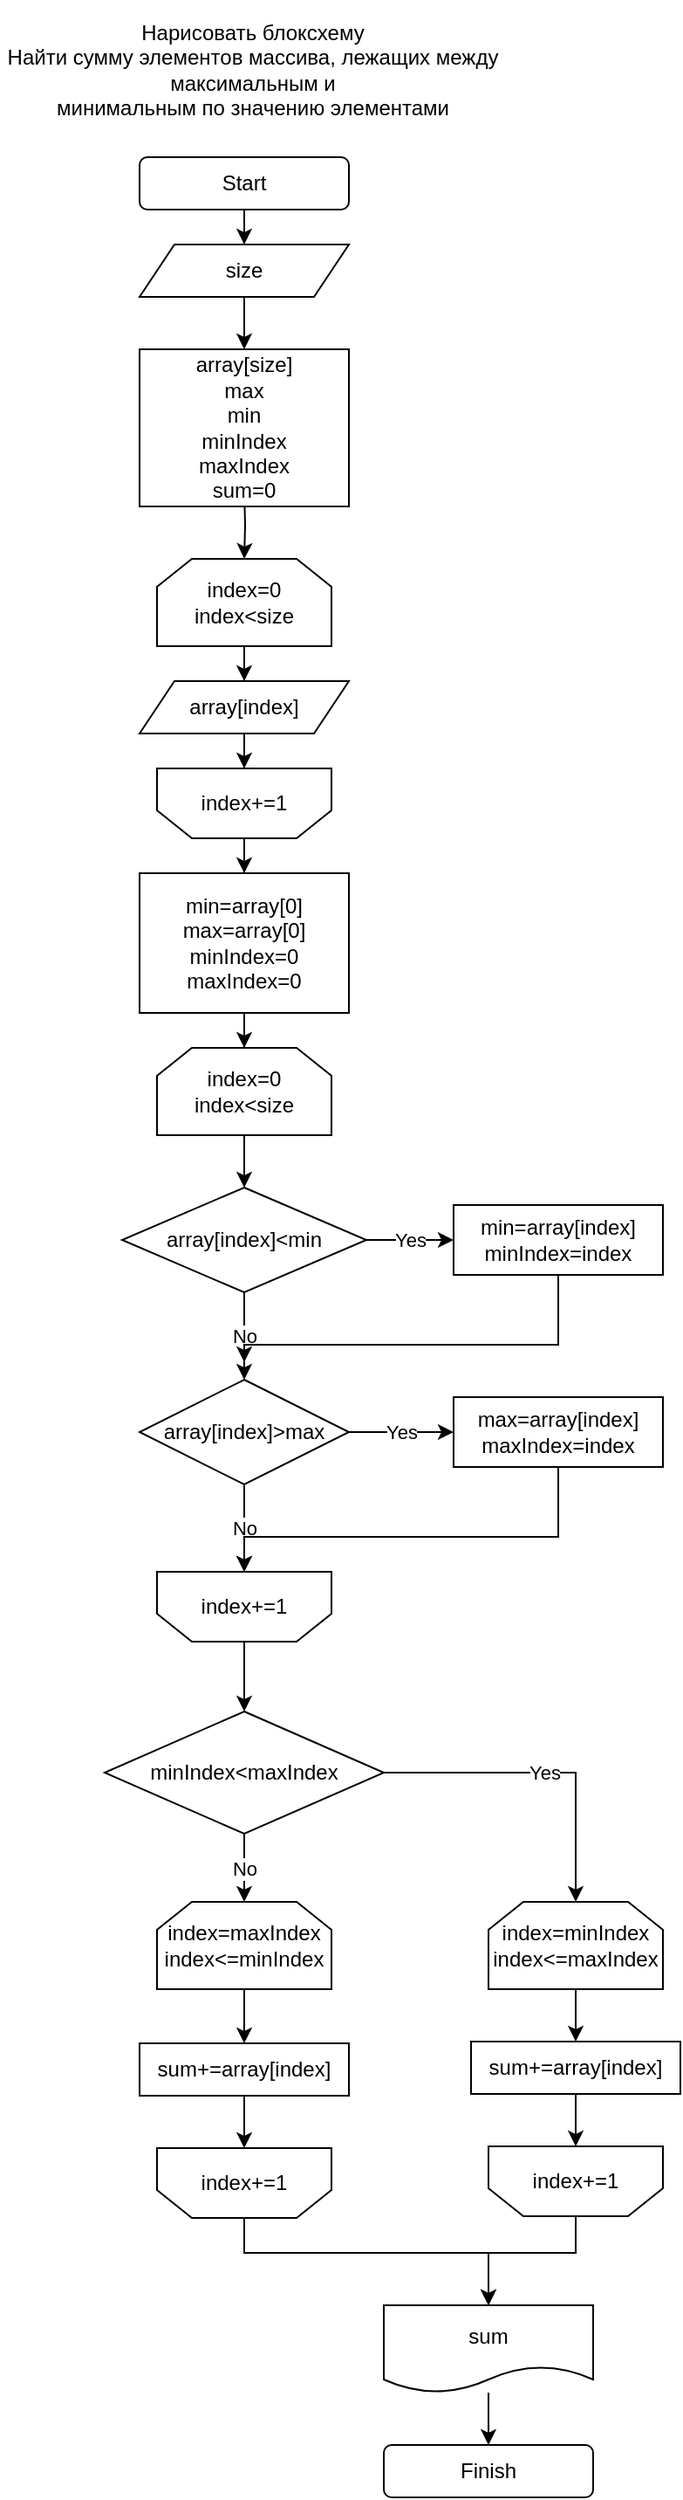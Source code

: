 <mxfile version="20.3.2" type="device"><diagram id="FDb__RqqcxNk7yogXzk5" name="Page-1"><mxGraphModel dx="868" dy="477" grid="1" gridSize="10" guides="1" tooltips="1" connect="1" arrows="1" fold="1" page="1" pageScale="1" pageWidth="827" pageHeight="1169" math="0" shadow="0"><root><mxCell id="0"/><mxCell id="1" parent="0"/><mxCell id="6dD2VyrL1HVNfs6uuOlS-1" value="Нарисовать блоксхему&lt;br&gt;Найти сумму элементов массива, лежащих между максимальным и&lt;br&gt;минимальным по значению элементами&lt;br&gt;" style="text;html=1;strokeColor=none;fillColor=none;align=center;verticalAlign=middle;whiteSpace=wrap;rounded=0;" parent="1" vertex="1"><mxGeometry x="110" y="30" width="290" height="80" as="geometry"/></mxCell><mxCell id="J-Gjp1KfWgFkDrKq0181-1" style="edgeStyle=orthogonalEdgeStyle;rounded=0;orthogonalLoop=1;jettySize=auto;html=1;exitX=0.5;exitY=1;exitDx=0;exitDy=0;" parent="1" source="J-Gjp1KfWgFkDrKq0181-2" target="J-Gjp1KfWgFkDrKq0181-4" edge="1"><mxGeometry relative="1" as="geometry"/></mxCell><mxCell id="J-Gjp1KfWgFkDrKq0181-2" value="Start" style="rounded=1;whiteSpace=wrap;html=1;" parent="1" vertex="1"><mxGeometry x="190" y="120" width="120" height="30" as="geometry"/></mxCell><mxCell id="J-Gjp1KfWgFkDrKq0181-3" value="" style="edgeStyle=orthogonalEdgeStyle;rounded=0;orthogonalLoop=1;jettySize=auto;html=1;" parent="1" source="J-Gjp1KfWgFkDrKq0181-4" target="J-Gjp1KfWgFkDrKq0181-6" edge="1"><mxGeometry relative="1" as="geometry"/></mxCell><mxCell id="J-Gjp1KfWgFkDrKq0181-4" value="size" style="shape=parallelogram;perimeter=parallelogramPerimeter;whiteSpace=wrap;html=1;fixedSize=1;" parent="1" vertex="1"><mxGeometry x="190" y="170" width="120" height="30" as="geometry"/></mxCell><mxCell id="J-Gjp1KfWgFkDrKq0181-5" style="edgeStyle=orthogonalEdgeStyle;rounded=0;orthogonalLoop=1;jettySize=auto;html=1;entryX=0.5;entryY=0;entryDx=0;entryDy=0;" parent="1" target="J-Gjp1KfWgFkDrKq0181-8" edge="1"><mxGeometry relative="1" as="geometry"><mxPoint x="250" y="310" as="sourcePoint"/></mxGeometry></mxCell><mxCell id="J-Gjp1KfWgFkDrKq0181-6" value="array[size]&lt;br&gt;max&lt;br&gt;min&lt;br&gt;minIndex&lt;br&gt;maxIndex&lt;br&gt;sum=0" style="whiteSpace=wrap;html=1;" parent="1" vertex="1"><mxGeometry x="190" y="230" width="120" height="90" as="geometry"/></mxCell><mxCell id="J-Gjp1KfWgFkDrKq0181-7" value="" style="edgeStyle=orthogonalEdgeStyle;rounded=0;orthogonalLoop=1;jettySize=auto;html=1;" parent="1" source="J-Gjp1KfWgFkDrKq0181-8" target="J-Gjp1KfWgFkDrKq0181-10" edge="1"><mxGeometry relative="1" as="geometry"/></mxCell><mxCell id="J-Gjp1KfWgFkDrKq0181-8" value="index=0&lt;br&gt;index&amp;lt;size" style="shape=loopLimit;whiteSpace=wrap;html=1;" parent="1" vertex="1"><mxGeometry x="200" y="350" width="100" height="50" as="geometry"/></mxCell><mxCell id="J-Gjp1KfWgFkDrKq0181-9" style="edgeStyle=orthogonalEdgeStyle;rounded=0;orthogonalLoop=1;jettySize=auto;html=1;exitX=0.5;exitY=1;exitDx=0;exitDy=0;" parent="1" source="J-Gjp1KfWgFkDrKq0181-10" target="J-Gjp1KfWgFkDrKq0181-11" edge="1"><mxGeometry relative="1" as="geometry"/></mxCell><mxCell id="J-Gjp1KfWgFkDrKq0181-10" value="array[index]" style="shape=parallelogram;perimeter=parallelogramPerimeter;whiteSpace=wrap;html=1;fixedSize=1;" parent="1" vertex="1"><mxGeometry x="190" y="420" width="120" height="30" as="geometry"/></mxCell><mxCell id="J-Gjp1KfWgFkDrKq0181-13" value="" style="edgeStyle=orthogonalEdgeStyle;rounded=0;orthogonalLoop=1;jettySize=auto;html=1;" parent="1" source="J-Gjp1KfWgFkDrKq0181-11" target="J-Gjp1KfWgFkDrKq0181-12" edge="1"><mxGeometry relative="1" as="geometry"/></mxCell><mxCell id="J-Gjp1KfWgFkDrKq0181-11" value="index+=1" style="shape=loopLimit;whiteSpace=wrap;html=1;direction=west;" parent="1" vertex="1"><mxGeometry x="200" y="470" width="100" height="40" as="geometry"/></mxCell><mxCell id="J-Gjp1KfWgFkDrKq0181-15" value="" style="edgeStyle=orthogonalEdgeStyle;rounded=0;orthogonalLoop=1;jettySize=auto;html=1;" parent="1" source="J-Gjp1KfWgFkDrKq0181-12" target="J-Gjp1KfWgFkDrKq0181-14" edge="1"><mxGeometry relative="1" as="geometry"/></mxCell><mxCell id="J-Gjp1KfWgFkDrKq0181-12" value="min=array[0]&lt;br&gt;max=array[0]&lt;br&gt;minIndex=0&lt;br&gt;maxIndex=0" style="whiteSpace=wrap;html=1;" parent="1" vertex="1"><mxGeometry x="190" y="530" width="120" height="80" as="geometry"/></mxCell><mxCell id="J-Gjp1KfWgFkDrKq0181-19" value="" style="edgeStyle=orthogonalEdgeStyle;rounded=0;orthogonalLoop=1;jettySize=auto;html=1;" parent="1" source="J-Gjp1KfWgFkDrKq0181-14" target="J-Gjp1KfWgFkDrKq0181-18" edge="1"><mxGeometry relative="1" as="geometry"/></mxCell><mxCell id="J-Gjp1KfWgFkDrKq0181-14" value="index=0&lt;br&gt;index&amp;lt;size" style="shape=loopLimit;whiteSpace=wrap;html=1;" parent="1" vertex="1"><mxGeometry x="200" y="630" width="100" height="50" as="geometry"/></mxCell><mxCell id="J-Gjp1KfWgFkDrKq0181-21" value="Yes" style="edgeStyle=orthogonalEdgeStyle;rounded=0;orthogonalLoop=1;jettySize=auto;html=1;" parent="1" source="J-Gjp1KfWgFkDrKq0181-18" target="J-Gjp1KfWgFkDrKq0181-20" edge="1"><mxGeometry relative="1" as="geometry"/></mxCell><mxCell id="J-Gjp1KfWgFkDrKq0181-23" value="No" style="edgeStyle=orthogonalEdgeStyle;rounded=0;orthogonalLoop=1;jettySize=auto;html=1;" parent="1" source="J-Gjp1KfWgFkDrKq0181-18" target="J-Gjp1KfWgFkDrKq0181-22" edge="1"><mxGeometry relative="1" as="geometry"/></mxCell><mxCell id="J-Gjp1KfWgFkDrKq0181-18" value="array[index]&amp;lt;min" style="rhombus;whiteSpace=wrap;html=1;" parent="1" vertex="1"><mxGeometry x="180" y="710" width="140" height="60" as="geometry"/></mxCell><mxCell id="J-Gjp1KfWgFkDrKq0181-26" style="edgeStyle=orthogonalEdgeStyle;rounded=0;orthogonalLoop=1;jettySize=auto;html=1;" parent="1" source="J-Gjp1KfWgFkDrKq0181-20" edge="1"><mxGeometry relative="1" as="geometry"><mxPoint x="250" y="810" as="targetPoint"/><Array as="points"><mxPoint x="430" y="800"/><mxPoint x="250" y="800"/></Array></mxGeometry></mxCell><mxCell id="J-Gjp1KfWgFkDrKq0181-20" value="min=array[index]&lt;br&gt;minIndex=index" style="whiteSpace=wrap;html=1;" parent="1" vertex="1"><mxGeometry x="370" y="720" width="120" height="40" as="geometry"/></mxCell><mxCell id="J-Gjp1KfWgFkDrKq0181-25" value="Yes" style="edgeStyle=orthogonalEdgeStyle;rounded=0;orthogonalLoop=1;jettySize=auto;html=1;" parent="1" source="J-Gjp1KfWgFkDrKq0181-22" target="J-Gjp1KfWgFkDrKq0181-24" edge="1"><mxGeometry relative="1" as="geometry"/></mxCell><mxCell id="J-Gjp1KfWgFkDrKq0181-28" value="No" style="edgeStyle=orthogonalEdgeStyle;rounded=0;orthogonalLoop=1;jettySize=auto;html=1;" parent="1" source="J-Gjp1KfWgFkDrKq0181-22" target="J-Gjp1KfWgFkDrKq0181-27" edge="1"><mxGeometry relative="1" as="geometry"/></mxCell><mxCell id="J-Gjp1KfWgFkDrKq0181-22" value="array[index]&amp;gt;max" style="rhombus;whiteSpace=wrap;html=1;" parent="1" vertex="1"><mxGeometry x="190" y="820" width="120" height="60" as="geometry"/></mxCell><mxCell id="J-Gjp1KfWgFkDrKq0181-51" style="edgeStyle=orthogonalEdgeStyle;rounded=0;orthogonalLoop=1;jettySize=auto;html=1;entryX=0.5;entryY=1;entryDx=0;entryDy=0;" parent="1" source="J-Gjp1KfWgFkDrKq0181-24" target="J-Gjp1KfWgFkDrKq0181-27" edge="1"><mxGeometry relative="1" as="geometry"><Array as="points"><mxPoint x="430" y="910"/><mxPoint x="250" y="910"/></Array></mxGeometry></mxCell><mxCell id="J-Gjp1KfWgFkDrKq0181-24" value="max=array[index]&lt;br&gt;maxIndex=index" style="whiteSpace=wrap;html=1;" parent="1" vertex="1"><mxGeometry x="370" y="830" width="120" height="40" as="geometry"/></mxCell><mxCell id="J-Gjp1KfWgFkDrKq0181-31" value="" style="edgeStyle=orthogonalEdgeStyle;rounded=0;orthogonalLoop=1;jettySize=auto;html=1;" parent="1" source="J-Gjp1KfWgFkDrKq0181-27" target="J-Gjp1KfWgFkDrKq0181-30" edge="1"><mxGeometry relative="1" as="geometry"/></mxCell><mxCell id="J-Gjp1KfWgFkDrKq0181-27" value="index+=1" style="shape=loopLimit;whiteSpace=wrap;html=1;direction=west;" parent="1" vertex="1"><mxGeometry x="200" y="930" width="100" height="40" as="geometry"/></mxCell><mxCell id="J-Gjp1KfWgFkDrKq0181-33" value="Yes" style="edgeStyle=orthogonalEdgeStyle;rounded=0;orthogonalLoop=1;jettySize=auto;html=1;" parent="1" source="J-Gjp1KfWgFkDrKq0181-30" target="J-Gjp1KfWgFkDrKq0181-32" edge="1"><mxGeometry relative="1" as="geometry"/></mxCell><mxCell id="J-Gjp1KfWgFkDrKq0181-35" value="No" style="edgeStyle=orthogonalEdgeStyle;rounded=0;orthogonalLoop=1;jettySize=auto;html=1;" parent="1" source="J-Gjp1KfWgFkDrKq0181-30" target="J-Gjp1KfWgFkDrKq0181-34" edge="1"><mxGeometry relative="1" as="geometry"/></mxCell><mxCell id="J-Gjp1KfWgFkDrKq0181-30" value="minIndex&amp;lt;maxIndex" style="rhombus;whiteSpace=wrap;html=1;" parent="1" vertex="1"><mxGeometry x="170" y="1010" width="160" height="70" as="geometry"/></mxCell><mxCell id="J-Gjp1KfWgFkDrKq0181-37" value="" style="edgeStyle=orthogonalEdgeStyle;rounded=0;orthogonalLoop=1;jettySize=auto;html=1;" parent="1" source="J-Gjp1KfWgFkDrKq0181-32" target="J-Gjp1KfWgFkDrKq0181-36" edge="1"><mxGeometry relative="1" as="geometry"/></mxCell><mxCell id="J-Gjp1KfWgFkDrKq0181-32" value="index=minIndex&lt;br&gt;index&amp;lt;=maxIndex" style="shape=loopLimit;whiteSpace=wrap;html=1;" parent="1" vertex="1"><mxGeometry x="390" y="1119" width="100" height="50" as="geometry"/></mxCell><mxCell id="J-Gjp1KfWgFkDrKq0181-42" value="" style="edgeStyle=orthogonalEdgeStyle;rounded=0;orthogonalLoop=1;jettySize=auto;html=1;" parent="1" source="J-Gjp1KfWgFkDrKq0181-34" target="J-Gjp1KfWgFkDrKq0181-41" edge="1"><mxGeometry relative="1" as="geometry"/></mxCell><mxCell id="J-Gjp1KfWgFkDrKq0181-34" value="index=maxIndex&lt;br&gt;index&amp;lt;=minIndex" style="shape=loopLimit;whiteSpace=wrap;html=1;" parent="1" vertex="1"><mxGeometry x="200" y="1119" width="100" height="50" as="geometry"/></mxCell><mxCell id="J-Gjp1KfWgFkDrKq0181-40" value="" style="edgeStyle=orthogonalEdgeStyle;rounded=0;orthogonalLoop=1;jettySize=auto;html=1;" parent="1" source="J-Gjp1KfWgFkDrKq0181-36" target="J-Gjp1KfWgFkDrKq0181-39" edge="1"><mxGeometry relative="1" as="geometry"/></mxCell><mxCell id="J-Gjp1KfWgFkDrKq0181-36" value="sum+=array[index]" style="whiteSpace=wrap;html=1;" parent="1" vertex="1"><mxGeometry x="380" y="1199" width="120" height="30" as="geometry"/></mxCell><mxCell id="J-Gjp1KfWgFkDrKq0181-46" style="edgeStyle=orthogonalEdgeStyle;rounded=0;orthogonalLoop=1;jettySize=auto;html=1;" parent="1" source="J-Gjp1KfWgFkDrKq0181-39" target="J-Gjp1KfWgFkDrKq0181-45" edge="1"><mxGeometry relative="1" as="geometry"><Array as="points"><mxPoint x="440" y="1320"/><mxPoint x="390" y="1320"/></Array></mxGeometry></mxCell><mxCell id="J-Gjp1KfWgFkDrKq0181-39" value="index+=1" style="shape=loopLimit;whiteSpace=wrap;html=1;direction=west;" parent="1" vertex="1"><mxGeometry x="390" y="1259" width="100" height="40" as="geometry"/></mxCell><mxCell id="J-Gjp1KfWgFkDrKq0181-44" value="" style="edgeStyle=orthogonalEdgeStyle;rounded=0;orthogonalLoop=1;jettySize=auto;html=1;" parent="1" source="J-Gjp1KfWgFkDrKq0181-41" target="J-Gjp1KfWgFkDrKq0181-43" edge="1"><mxGeometry relative="1" as="geometry"/></mxCell><mxCell id="J-Gjp1KfWgFkDrKq0181-41" value="sum+=array[index]" style="whiteSpace=wrap;html=1;" parent="1" vertex="1"><mxGeometry x="190" y="1200" width="120" height="30" as="geometry"/></mxCell><mxCell id="J-Gjp1KfWgFkDrKq0181-47" style="edgeStyle=orthogonalEdgeStyle;rounded=0;orthogonalLoop=1;jettySize=auto;html=1;entryX=0.5;entryY=0;entryDx=0;entryDy=0;" parent="1" source="J-Gjp1KfWgFkDrKq0181-43" target="J-Gjp1KfWgFkDrKq0181-45" edge="1"><mxGeometry relative="1" as="geometry"><Array as="points"><mxPoint x="250" y="1320"/><mxPoint x="390" y="1320"/></Array></mxGeometry></mxCell><mxCell id="J-Gjp1KfWgFkDrKq0181-43" value="index+=1" style="shape=loopLimit;whiteSpace=wrap;html=1;direction=west;" parent="1" vertex="1"><mxGeometry x="200" y="1260" width="100" height="40" as="geometry"/></mxCell><mxCell id="J-Gjp1KfWgFkDrKq0181-49" value="" style="edgeStyle=orthogonalEdgeStyle;rounded=0;orthogonalLoop=1;jettySize=auto;html=1;" parent="1" source="J-Gjp1KfWgFkDrKq0181-45" target="J-Gjp1KfWgFkDrKq0181-48" edge="1"><mxGeometry relative="1" as="geometry"/></mxCell><mxCell id="J-Gjp1KfWgFkDrKq0181-45" value="sum" style="shape=document;whiteSpace=wrap;html=1;boundedLbl=1;" parent="1" vertex="1"><mxGeometry x="330" y="1350" width="120" height="50" as="geometry"/></mxCell><mxCell id="J-Gjp1KfWgFkDrKq0181-48" value="Finish" style="rounded=1;whiteSpace=wrap;html=1;" parent="1" vertex="1"><mxGeometry x="330" y="1430" width="120" height="30" as="geometry"/></mxCell></root></mxGraphModel></diagram></mxfile>